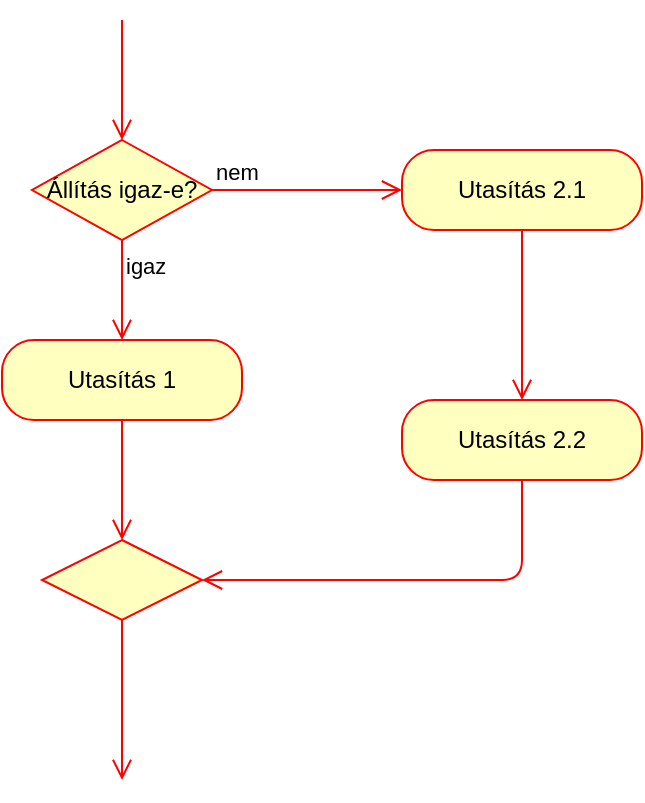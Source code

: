 <mxfile version="12.6.5" type="device" pages="2"><diagram name="Condition" id="e7e014a7-5840-1c2e-5031-d8a46d1fe8dd"><mxGraphModel dx="2062" dy="1183" grid="1" gridSize="10" guides="1" tooltips="1" connect="1" arrows="1" fold="1" page="1" pageScale="1" pageWidth="1169" pageHeight="826" background="#ffffff" math="0" shadow="0"><root><mxCell id="0"/><mxCell id="1" parent="0"/><mxCell id="qi6oqLcFhH82tuvo5AwK-41" value="Állítás igaz-e?" style="rhombus;whiteSpace=wrap;html=1;fillColor=#ffffc0;strokeColor=#ff0000;" vertex="1" parent="1"><mxGeometry x="345" y="220" width="90" height="50" as="geometry"/></mxCell><mxCell id="qi6oqLcFhH82tuvo5AwK-42" value="nem" style="edgeStyle=orthogonalEdgeStyle;html=1;align=left;verticalAlign=bottom;endArrow=open;endSize=8;strokeColor=#ff0000;entryX=0;entryY=0.5;entryDx=0;entryDy=0;" edge="1" source="qi6oqLcFhH82tuvo5AwK-41" parent="1" target="qi6oqLcFhH82tuvo5AwK-48"><mxGeometry x="-1" relative="1" as="geometry"><mxPoint x="530" y="240" as="targetPoint"/></mxGeometry></mxCell><mxCell id="qi6oqLcFhH82tuvo5AwK-43" value="igaz" style="edgeStyle=orthogonalEdgeStyle;html=1;align=left;verticalAlign=top;endArrow=open;endSize=8;strokeColor=#ff0000;" edge="1" source="qi6oqLcFhH82tuvo5AwK-41" parent="1"><mxGeometry x="-1" relative="1" as="geometry"><mxPoint x="390" y="320" as="targetPoint"/></mxGeometry></mxCell><mxCell id="qi6oqLcFhH82tuvo5AwK-45" value="" style="edgeStyle=orthogonalEdgeStyle;html=1;verticalAlign=bottom;endArrow=open;endSize=8;strokeColor=#ff0000;" edge="1" parent="1"><mxGeometry relative="1" as="geometry"><mxPoint x="390" y="220" as="targetPoint"/><mxPoint x="390" y="160" as="sourcePoint"/></mxGeometry></mxCell><mxCell id="qi6oqLcFhH82tuvo5AwK-46" value="Utasítás 1" style="rounded=1;whiteSpace=wrap;html=1;arcSize=40;fontColor=#000000;fillColor=#ffffc0;strokeColor=#ff0000;" vertex="1" parent="1"><mxGeometry x="330" y="320" width="120" height="40" as="geometry"/></mxCell><mxCell id="qi6oqLcFhH82tuvo5AwK-47" value="" style="edgeStyle=orthogonalEdgeStyle;html=1;verticalAlign=bottom;endArrow=open;endSize=8;strokeColor=#ff0000;" edge="1" source="qi6oqLcFhH82tuvo5AwK-46" parent="1"><mxGeometry relative="1" as="geometry"><mxPoint x="390" y="420" as="targetPoint"/></mxGeometry></mxCell><mxCell id="qi6oqLcFhH82tuvo5AwK-48" value="Utasítás 2.1" style="rounded=1;whiteSpace=wrap;html=1;arcSize=40;fontColor=#000000;fillColor=#ffffc0;strokeColor=#ff0000;" vertex="1" parent="1"><mxGeometry x="530" y="225" width="120" height="40" as="geometry"/></mxCell><mxCell id="qi6oqLcFhH82tuvo5AwK-49" value="" style="edgeStyle=orthogonalEdgeStyle;html=1;verticalAlign=bottom;endArrow=open;endSize=8;strokeColor=#ff0000;entryX=0.5;entryY=0;entryDx=0;entryDy=0;" edge="1" source="qi6oqLcFhH82tuvo5AwK-48" parent="1" target="qi6oqLcFhH82tuvo5AwK-54"><mxGeometry relative="1" as="geometry"><mxPoint x="590" y="320" as="targetPoint"/></mxGeometry></mxCell><mxCell id="qi6oqLcFhH82tuvo5AwK-50" value="" style="rhombus;whiteSpace=wrap;html=1;fillColor=#ffffc0;strokeColor=#ff0000;" vertex="1" parent="1"><mxGeometry x="350" y="420" width="80" height="40" as="geometry"/></mxCell><mxCell id="qi6oqLcFhH82tuvo5AwK-53" value="" style="edgeStyle=orthogonalEdgeStyle;html=1;verticalAlign=bottom;endArrow=open;endSize=8;strokeColor=#ff0000;exitX=0.5;exitY=1;exitDx=0;exitDy=0;" edge="1" parent="1" source="qi6oqLcFhH82tuvo5AwK-50"><mxGeometry relative="1" as="geometry"><mxPoint x="390" y="540" as="targetPoint"/><mxPoint x="400" y="370" as="sourcePoint"/><Array as="points"><mxPoint x="390" y="540"/></Array></mxGeometry></mxCell><mxCell id="qi6oqLcFhH82tuvo5AwK-54" value="Utasítás 2.2" style="rounded=1;whiteSpace=wrap;html=1;arcSize=40;fontColor=#000000;fillColor=#ffffc0;strokeColor=#ff0000;" vertex="1" parent="1"><mxGeometry x="530" y="350" width="120" height="40" as="geometry"/></mxCell><mxCell id="qi6oqLcFhH82tuvo5AwK-55" value="" style="edgeStyle=orthogonalEdgeStyle;html=1;verticalAlign=bottom;endArrow=open;endSize=8;strokeColor=#ff0000;entryX=1;entryY=0.5;entryDx=0;entryDy=0;" edge="1" source="qi6oqLcFhH82tuvo5AwK-54" parent="1" target="qi6oqLcFhH82tuvo5AwK-50"><mxGeometry relative="1" as="geometry"><mxPoint x="590" y="420" as="targetPoint"/><Array as="points"><mxPoint x="590" y="440"/></Array></mxGeometry></mxCell></root></mxGraphModel></diagram><diagram id="EwYS9NWULCAHfwXyK6Zt" name="ELIF condition"><mxGraphModel dx="1422" dy="816" grid="1" gridSize="10" guides="1" tooltips="1" connect="1" arrows="1" fold="1" page="1" pageScale="1" pageWidth="1169" pageHeight="827" math="0" shadow="0"><root><mxCell id="uVNBfik_gfMCURb7FjrK-0"/><mxCell id="uVNBfik_gfMCURb7FjrK-1" parent="uVNBfik_gfMCURb7FjrK-0"/><mxCell id="63qckrTDp8kGcwtKg4Tb-0" value="Állítás 1 igaz-e?" style="rhombus;whiteSpace=wrap;html=1;fillColor=#ffffc0;strokeColor=#ff0000;" vertex="1" parent="uVNBfik_gfMCURb7FjrK-1"><mxGeometry x="310" y="220" width="125" height="50" as="geometry"/></mxCell><mxCell id="63qckrTDp8kGcwtKg4Tb-1" value="igaz" style="edgeStyle=orthogonalEdgeStyle;html=1;align=left;verticalAlign=bottom;endArrow=open;endSize=8;strokeColor=#ff0000;entryX=0;entryY=0.5;entryDx=0;entryDy=0;" edge="1" parent="uVNBfik_gfMCURb7FjrK-1" source="63qckrTDp8kGcwtKg4Tb-0" target="63qckrTDp8kGcwtKg4Tb-6"><mxGeometry x="-1" relative="1" as="geometry"><mxPoint x="530" y="240" as="targetPoint"/></mxGeometry></mxCell><mxCell id="63qckrTDp8kGcwtKg4Tb-2" value="nem" style="edgeStyle=orthogonalEdgeStyle;html=1;align=left;verticalAlign=top;endArrow=open;endSize=8;strokeColor=#ff0000;entryX=0.5;entryY=0;entryDx=0;entryDy=0;" edge="1" parent="uVNBfik_gfMCURb7FjrK-1" source="63qckrTDp8kGcwtKg4Tb-0" target="63qckrTDp8kGcwtKg4Tb-12"><mxGeometry x="-1" relative="1" as="geometry"><mxPoint x="390" y="320" as="targetPoint"/></mxGeometry></mxCell><mxCell id="63qckrTDp8kGcwtKg4Tb-3" value="" style="edgeStyle=orthogonalEdgeStyle;html=1;verticalAlign=bottom;endArrow=open;endSize=8;strokeColor=#ff0000;entryX=0.5;entryY=0;entryDx=0;entryDy=0;" edge="1" parent="uVNBfik_gfMCURb7FjrK-1" target="63qckrTDp8kGcwtKg4Tb-0"><mxGeometry relative="1" as="geometry"><mxPoint x="390" y="220" as="targetPoint"/><mxPoint x="373" y="170" as="sourcePoint"/></mxGeometry></mxCell><mxCell id="63qckrTDp8kGcwtKg4Tb-5" value="" style="edgeStyle=orthogonalEdgeStyle;html=1;verticalAlign=bottom;endArrow=open;endSize=8;strokeColor=#ff0000;exitX=0.5;exitY=1;exitDx=0;exitDy=0;entryX=0.5;entryY=0;entryDx=0;entryDy=0;" edge="1" parent="uVNBfik_gfMCURb7FjrK-1" source="63qckrTDp8kGcwtKg4Tb-15" target="63qckrTDp8kGcwtKg4Tb-8"><mxGeometry relative="1" as="geometry"><mxPoint x="390" y="420" as="targetPoint"/><mxPoint x="390" y="360" as="sourcePoint"/></mxGeometry></mxCell><mxCell id="63qckrTDp8kGcwtKg4Tb-6" value="Utasítás 1" style="rounded=1;whiteSpace=wrap;html=1;arcSize=40;fontColor=#000000;fillColor=#ffffc0;strokeColor=#ff0000;" vertex="1" parent="uVNBfik_gfMCURb7FjrK-1"><mxGeometry x="530" y="225" width="120" height="40" as="geometry"/></mxCell><mxCell id="63qckrTDp8kGcwtKg4Tb-7" value="" style="edgeStyle=orthogonalEdgeStyle;html=1;verticalAlign=bottom;endArrow=open;endSize=8;strokeColor=#ff0000;exitX=1;exitY=0.5;exitDx=0;exitDy=0;entryX=1;entryY=0.5;entryDx=0;entryDy=0;" edge="1" parent="uVNBfik_gfMCURb7FjrK-1" source="63qckrTDp8kGcwtKg4Tb-6" target="63qckrTDp8kGcwtKg4Tb-8"><mxGeometry relative="1" as="geometry"><mxPoint x="760" y="390" as="targetPoint"/><Array as="points"><mxPoint x="750" y="245"/><mxPoint x="750" y="530"/></Array></mxGeometry></mxCell><mxCell id="63qckrTDp8kGcwtKg4Tb-8" value="" style="rhombus;whiteSpace=wrap;html=1;fillColor=#ffffc0;strokeColor=#ff0000;" vertex="1" parent="uVNBfik_gfMCURb7FjrK-1"><mxGeometry x="332.5" y="510" width="80" height="40" as="geometry"/></mxCell><mxCell id="63qckrTDp8kGcwtKg4Tb-9" value="" style="edgeStyle=orthogonalEdgeStyle;html=1;verticalAlign=bottom;endArrow=open;endSize=8;strokeColor=#ff0000;exitX=0.5;exitY=1;exitDx=0;exitDy=0;" edge="1" parent="uVNBfik_gfMCURb7FjrK-1" source="63qckrTDp8kGcwtKg4Tb-8"><mxGeometry relative="1" as="geometry"><mxPoint x="372" y="610" as="targetPoint"/><mxPoint x="400" y="370" as="sourcePoint"/><Array as="points"><mxPoint x="373" y="610"/></Array></mxGeometry></mxCell><mxCell id="63qckrTDp8kGcwtKg4Tb-10" value="Utasítás 2" style="rounded=1;whiteSpace=wrap;html=1;arcSize=40;fontColor=#000000;fillColor=#ffffc0;strokeColor=#ff0000;" vertex="1" parent="uVNBfik_gfMCURb7FjrK-1"><mxGeometry x="570" y="315" width="120" height="40" as="geometry"/></mxCell><mxCell id="63qckrTDp8kGcwtKg4Tb-11" value="" style="edgeStyle=orthogonalEdgeStyle;html=1;verticalAlign=bottom;endArrow=open;endSize=8;strokeColor=#ff0000;entryX=1;entryY=0.5;entryDx=0;entryDy=0;exitX=0.5;exitY=1;exitDx=0;exitDy=0;" edge="1" parent="uVNBfik_gfMCURb7FjrK-1" source="63qckrTDp8kGcwtKg4Tb-10" target="63qckrTDp8kGcwtKg4Tb-8"><mxGeometry relative="1" as="geometry"><mxPoint x="590" y="420" as="targetPoint"/><Array as="points"><mxPoint x="630" y="530"/></Array><mxPoint x="610" y="400" as="sourcePoint"/></mxGeometry></mxCell><mxCell id="63qckrTDp8kGcwtKg4Tb-12" value="Állítás 2 igaz-e?" style="rhombus;whiteSpace=wrap;html=1;fillColor=#ffffc0;strokeColor=#ff0000;" vertex="1" parent="uVNBfik_gfMCURb7FjrK-1"><mxGeometry x="310" y="310" width="125" height="50" as="geometry"/></mxCell><mxCell id="63qckrTDp8kGcwtKg4Tb-14" value="igaz" style="edgeStyle=orthogonalEdgeStyle;html=1;align=left;verticalAlign=bottom;endArrow=open;endSize=8;strokeColor=#ff0000;entryX=0;entryY=0.5;entryDx=0;entryDy=0;exitX=1;exitY=0.5;exitDx=0;exitDy=0;" edge="1" parent="uVNBfik_gfMCURb7FjrK-1" source="63qckrTDp8kGcwtKg4Tb-12" target="63qckrTDp8kGcwtKg4Tb-10"><mxGeometry x="-1" relative="1" as="geometry"><mxPoint x="540" y="255" as="targetPoint"/><mxPoint x="445" y="255" as="sourcePoint"/></mxGeometry></mxCell><mxCell id="63qckrTDp8kGcwtKg4Tb-15" value="Állítás N igaz-e?" style="rhombus;whiteSpace=wrap;html=1;fillColor=#ffffc0;strokeColor=#ff0000;" vertex="1" parent="uVNBfik_gfMCURb7FjrK-1"><mxGeometry x="310" y="440" width="125" height="50" as="geometry"/></mxCell><mxCell id="63qckrTDp8kGcwtKg4Tb-16" value="" style="edgeStyle=orthogonalEdgeStyle;html=1;verticalAlign=bottom;endArrow=open;endSize=8;strokeColor=#ff0000;exitX=0.5;exitY=1;exitDx=0;exitDy=0;" edge="1" parent="uVNBfik_gfMCURb7FjrK-1" source="63qckrTDp8kGcwtKg4Tb-12"><mxGeometry relative="1" as="geometry"><mxPoint x="373" y="380" as="targetPoint"/><mxPoint x="372.5" y="360" as="sourcePoint"/></mxGeometry></mxCell><mxCell id="63qckrTDp8kGcwtKg4Tb-17" value="..." style="text;html=1;strokeColor=none;fillColor=none;align=center;verticalAlign=middle;whiteSpace=wrap;rounded=0;" vertex="1" parent="uVNBfik_gfMCURb7FjrK-1"><mxGeometry x="352.5" y="380" width="40" height="20" as="geometry"/></mxCell><mxCell id="63qckrTDp8kGcwtKg4Tb-18" value="" style="edgeStyle=orthogonalEdgeStyle;html=1;verticalAlign=bottom;endArrow=open;endSize=8;strokeColor=#ff0000;entryX=0.5;entryY=0;entryDx=0;entryDy=0;" edge="1" parent="uVNBfik_gfMCURb7FjrK-1" target="63qckrTDp8kGcwtKg4Tb-15"><mxGeometry relative="1" as="geometry"><mxPoint x="382.5" y="520" as="targetPoint"/><mxPoint x="373" y="410" as="sourcePoint"/></mxGeometry></mxCell><mxCell id="63qckrTDp8kGcwtKg4Tb-19" value="Utasítás N" style="rounded=1;whiteSpace=wrap;html=1;arcSize=40;fontColor=#000000;fillColor=#ffffc0;strokeColor=#ff0000;" vertex="1" parent="uVNBfik_gfMCURb7FjrK-1"><mxGeometry x="460" y="445" width="120" height="40" as="geometry"/></mxCell><mxCell id="63qckrTDp8kGcwtKg4Tb-21" value="igaz" style="edgeStyle=orthogonalEdgeStyle;html=1;align=left;verticalAlign=bottom;endArrow=open;endSize=8;strokeColor=#ff0000;entryX=0;entryY=0.5;entryDx=0;entryDy=0;exitX=1;exitY=0.5;exitDx=0;exitDy=0;" edge="1" parent="uVNBfik_gfMCURb7FjrK-1" source="63qckrTDp8kGcwtKg4Tb-15" target="63qckrTDp8kGcwtKg4Tb-19"><mxGeometry x="-1" relative="1" as="geometry"><mxPoint x="540" y="345" as="targetPoint"/><mxPoint x="445" y="345" as="sourcePoint"/></mxGeometry></mxCell><mxCell id="63qckrTDp8kGcwtKg4Tb-22" value="" style="edgeStyle=orthogonalEdgeStyle;html=1;verticalAlign=bottom;endArrow=open;endSize=8;strokeColor=#ff0000;entryX=1;entryY=0.5;entryDx=0;entryDy=0;exitX=0.5;exitY=1;exitDx=0;exitDy=0;" edge="1" parent="uVNBfik_gfMCURb7FjrK-1" source="63qckrTDp8kGcwtKg4Tb-19" target="63qckrTDp8kGcwtKg4Tb-8"><mxGeometry relative="1" as="geometry"><mxPoint x="422.5" y="540" as="targetPoint"/><Array as="points"><mxPoint x="520" y="530"/></Array><mxPoint x="640" y="360" as="sourcePoint"/></mxGeometry></mxCell></root></mxGraphModel></diagram></mxfile>